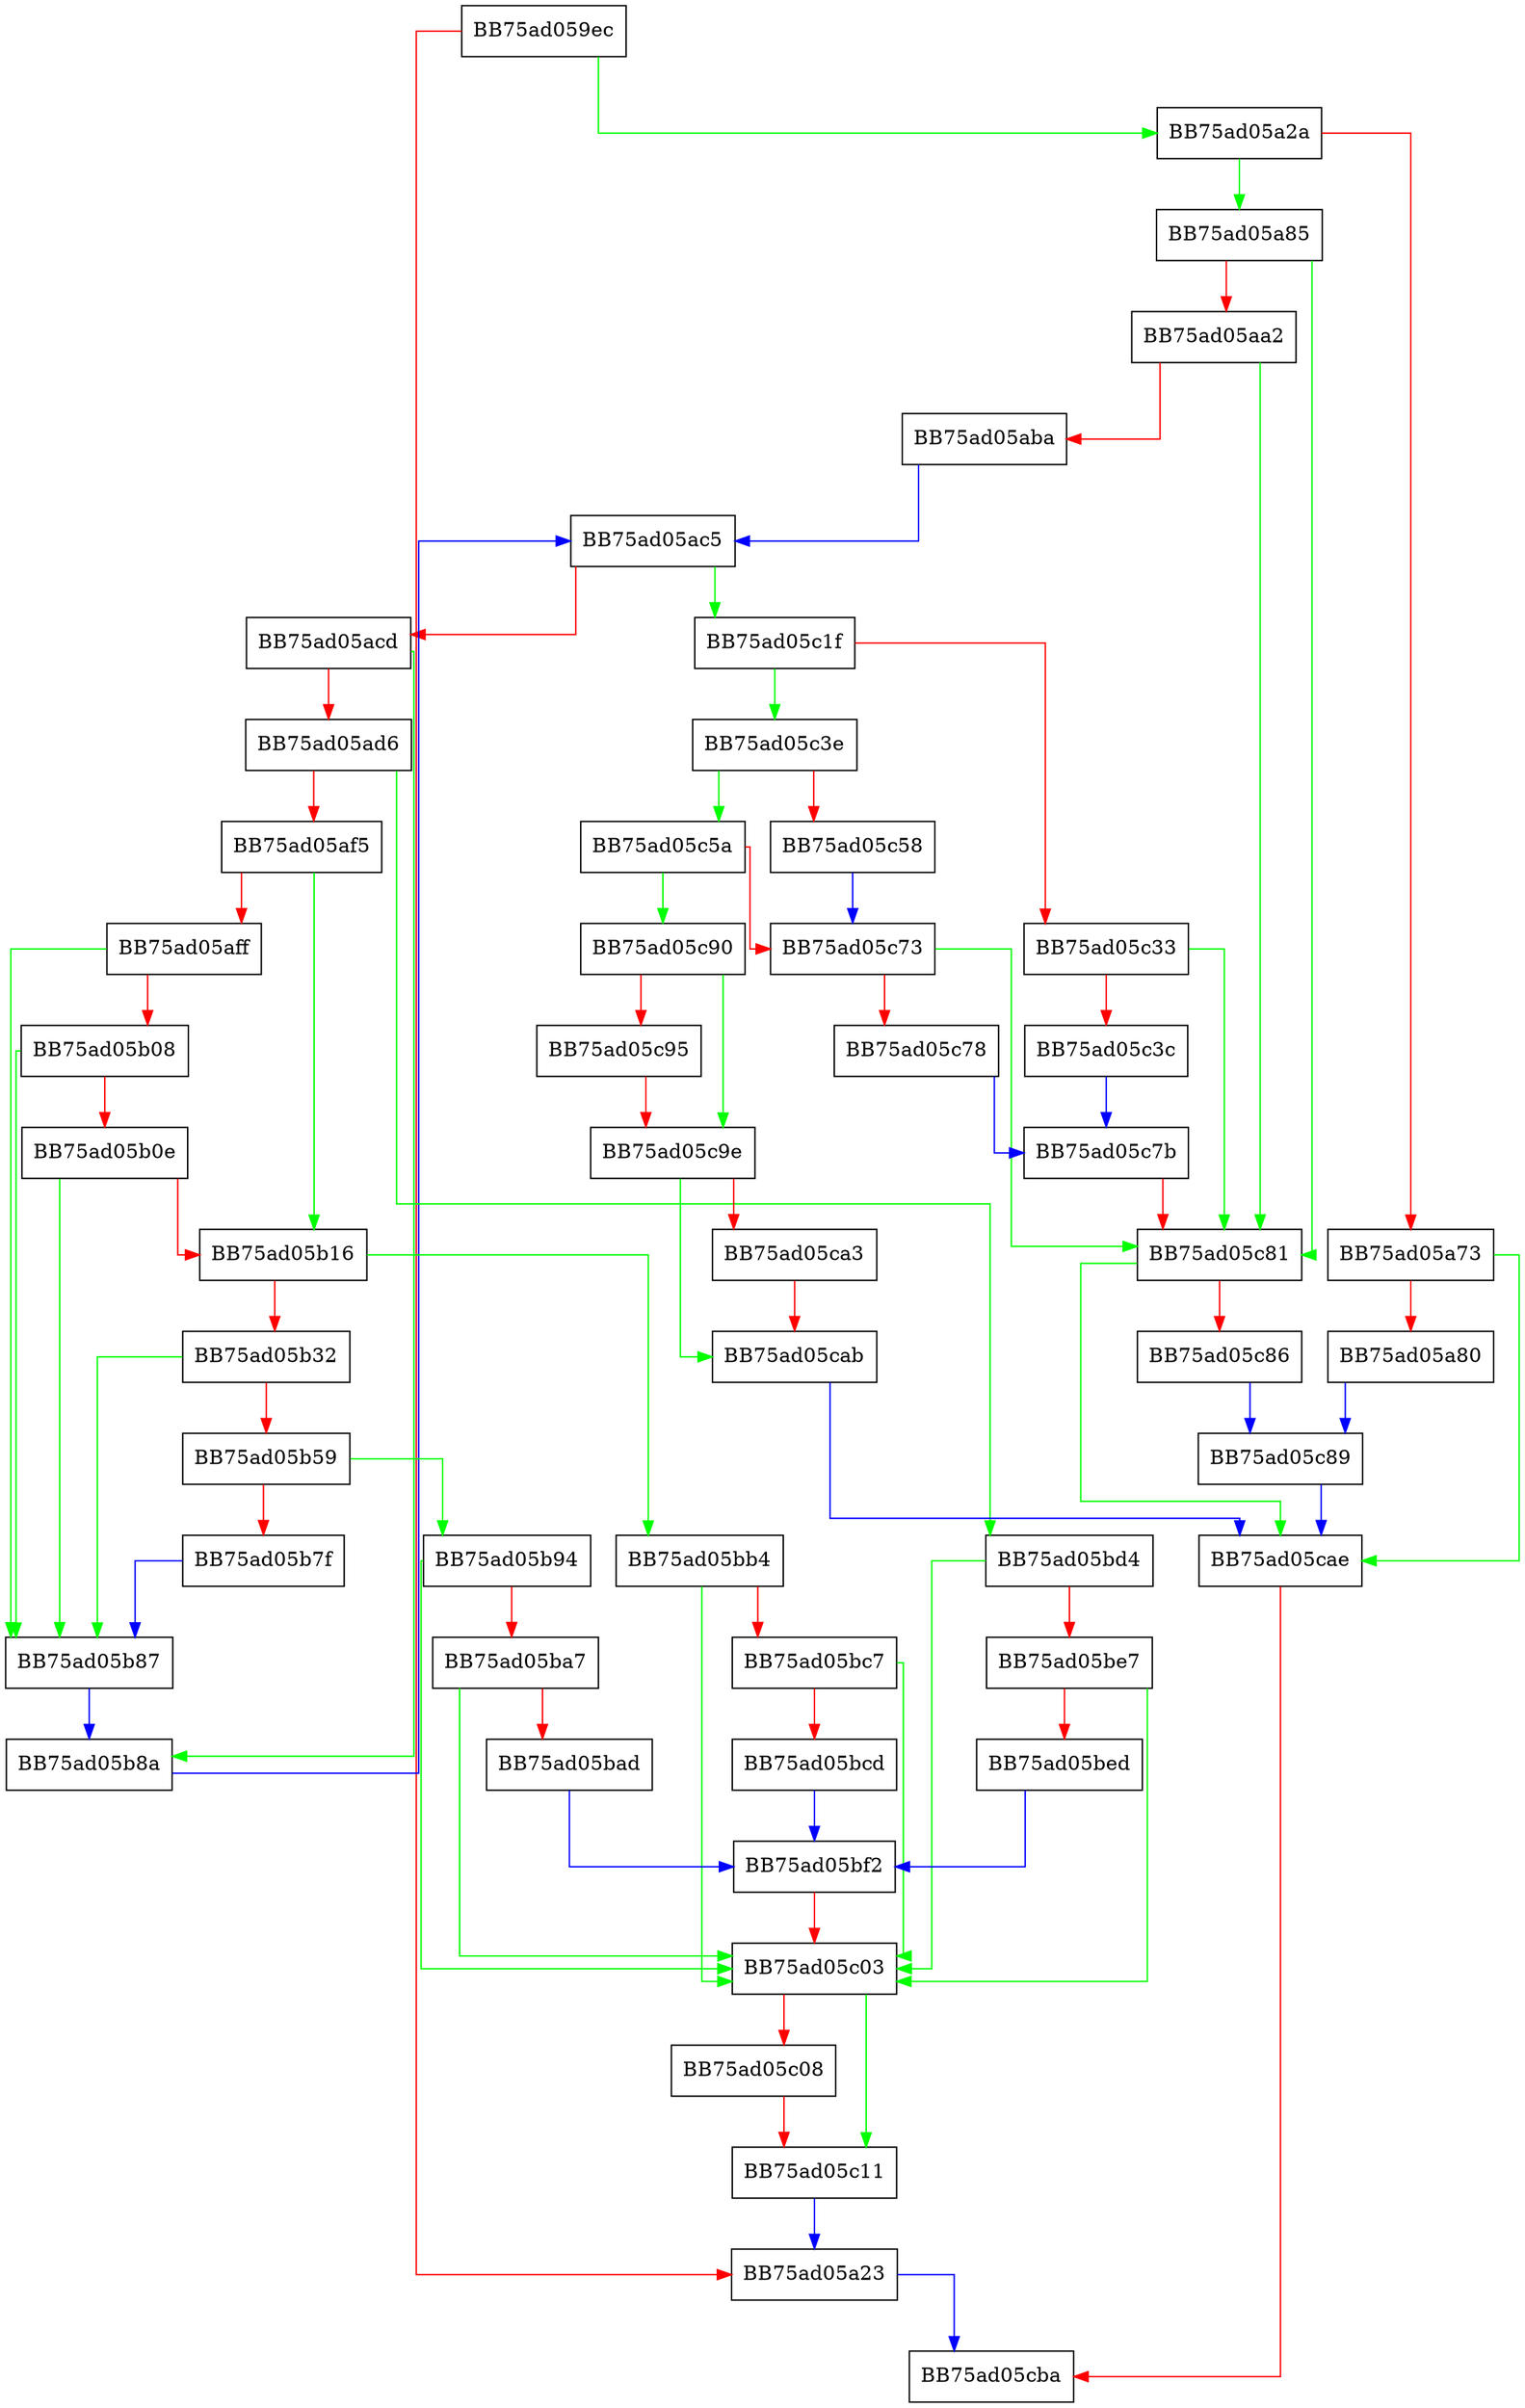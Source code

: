 digraph UnfilterData {
  node [shape="box"];
  graph [splines=ortho];
  BB75ad059ec -> BB75ad05a2a [color="green"];
  BB75ad059ec -> BB75ad05a23 [color="red"];
  BB75ad05a23 -> BB75ad05cba [color="blue"];
  BB75ad05a2a -> BB75ad05a85 [color="green"];
  BB75ad05a2a -> BB75ad05a73 [color="red"];
  BB75ad05a73 -> BB75ad05cae [color="green"];
  BB75ad05a73 -> BB75ad05a80 [color="red"];
  BB75ad05a80 -> BB75ad05c89 [color="blue"];
  BB75ad05a85 -> BB75ad05c81 [color="green"];
  BB75ad05a85 -> BB75ad05aa2 [color="red"];
  BB75ad05aa2 -> BB75ad05c81 [color="green"];
  BB75ad05aa2 -> BB75ad05aba [color="red"];
  BB75ad05aba -> BB75ad05ac5 [color="blue"];
  BB75ad05ac5 -> BB75ad05c1f [color="green"];
  BB75ad05ac5 -> BB75ad05acd [color="red"];
  BB75ad05acd -> BB75ad05b8a [color="green"];
  BB75ad05acd -> BB75ad05ad6 [color="red"];
  BB75ad05ad6 -> BB75ad05bd4 [color="green"];
  BB75ad05ad6 -> BB75ad05af5 [color="red"];
  BB75ad05af5 -> BB75ad05b16 [color="green"];
  BB75ad05af5 -> BB75ad05aff [color="red"];
  BB75ad05aff -> BB75ad05b87 [color="green"];
  BB75ad05aff -> BB75ad05b08 [color="red"];
  BB75ad05b08 -> BB75ad05b87 [color="green"];
  BB75ad05b08 -> BB75ad05b0e [color="red"];
  BB75ad05b0e -> BB75ad05b87 [color="green"];
  BB75ad05b0e -> BB75ad05b16 [color="red"];
  BB75ad05b16 -> BB75ad05bb4 [color="green"];
  BB75ad05b16 -> BB75ad05b32 [color="red"];
  BB75ad05b32 -> BB75ad05b87 [color="green"];
  BB75ad05b32 -> BB75ad05b59 [color="red"];
  BB75ad05b59 -> BB75ad05b94 [color="green"];
  BB75ad05b59 -> BB75ad05b7f [color="red"];
  BB75ad05b7f -> BB75ad05b87 [color="blue"];
  BB75ad05b87 -> BB75ad05b8a [color="blue"];
  BB75ad05b8a -> BB75ad05ac5 [color="blue"];
  BB75ad05b94 -> BB75ad05c03 [color="green"];
  BB75ad05b94 -> BB75ad05ba7 [color="red"];
  BB75ad05ba7 -> BB75ad05c03 [color="green"];
  BB75ad05ba7 -> BB75ad05bad [color="red"];
  BB75ad05bad -> BB75ad05bf2 [color="blue"];
  BB75ad05bb4 -> BB75ad05c03 [color="green"];
  BB75ad05bb4 -> BB75ad05bc7 [color="red"];
  BB75ad05bc7 -> BB75ad05c03 [color="green"];
  BB75ad05bc7 -> BB75ad05bcd [color="red"];
  BB75ad05bcd -> BB75ad05bf2 [color="blue"];
  BB75ad05bd4 -> BB75ad05c03 [color="green"];
  BB75ad05bd4 -> BB75ad05be7 [color="red"];
  BB75ad05be7 -> BB75ad05c03 [color="green"];
  BB75ad05be7 -> BB75ad05bed [color="red"];
  BB75ad05bed -> BB75ad05bf2 [color="blue"];
  BB75ad05bf2 -> BB75ad05c03 [color="red"];
  BB75ad05c03 -> BB75ad05c11 [color="green"];
  BB75ad05c03 -> BB75ad05c08 [color="red"];
  BB75ad05c08 -> BB75ad05c11 [color="red"];
  BB75ad05c11 -> BB75ad05a23 [color="blue"];
  BB75ad05c1f -> BB75ad05c3e [color="green"];
  BB75ad05c1f -> BB75ad05c33 [color="red"];
  BB75ad05c33 -> BB75ad05c81 [color="green"];
  BB75ad05c33 -> BB75ad05c3c [color="red"];
  BB75ad05c3c -> BB75ad05c7b [color="blue"];
  BB75ad05c3e -> BB75ad05c5a [color="green"];
  BB75ad05c3e -> BB75ad05c58 [color="red"];
  BB75ad05c58 -> BB75ad05c73 [color="blue"];
  BB75ad05c5a -> BB75ad05c90 [color="green"];
  BB75ad05c5a -> BB75ad05c73 [color="red"];
  BB75ad05c73 -> BB75ad05c81 [color="green"];
  BB75ad05c73 -> BB75ad05c78 [color="red"];
  BB75ad05c78 -> BB75ad05c7b [color="blue"];
  BB75ad05c7b -> BB75ad05c81 [color="red"];
  BB75ad05c81 -> BB75ad05cae [color="green"];
  BB75ad05c81 -> BB75ad05c86 [color="red"];
  BB75ad05c86 -> BB75ad05c89 [color="blue"];
  BB75ad05c89 -> BB75ad05cae [color="blue"];
  BB75ad05c90 -> BB75ad05c9e [color="green"];
  BB75ad05c90 -> BB75ad05c95 [color="red"];
  BB75ad05c95 -> BB75ad05c9e [color="red"];
  BB75ad05c9e -> BB75ad05cab [color="green"];
  BB75ad05c9e -> BB75ad05ca3 [color="red"];
  BB75ad05ca3 -> BB75ad05cab [color="red"];
  BB75ad05cab -> BB75ad05cae [color="blue"];
  BB75ad05cae -> BB75ad05cba [color="red"];
}